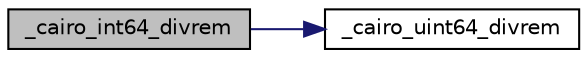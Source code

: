 digraph "_cairo_int64_divrem"
{
 // LATEX_PDF_SIZE
  edge [fontname="Helvetica",fontsize="10",labelfontname="Helvetica",labelfontsize="10"];
  node [fontname="Helvetica",fontsize="10",shape=record];
  rankdir="LR";
  Node1 [label="_cairo_int64_divrem",height=0.2,width=0.4,color="black", fillcolor="grey75", style="filled", fontcolor="black",tooltip=" "];
  Node1 -> Node2 [color="midnightblue",fontsize="10",style="solid",fontname="Helvetica"];
  Node2 [label="_cairo_uint64_divrem",height=0.2,width=0.4,color="black", fillcolor="white", style="filled",URL="$cairo-wideint_8c.html#a621ed7ef4c3a60376cf0296db7a9cbef",tooltip=" "];
}
